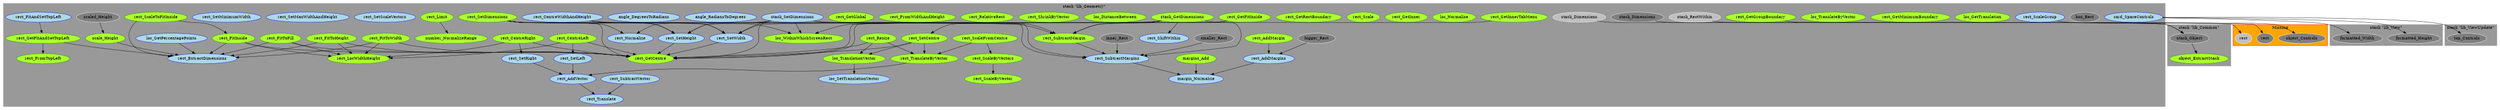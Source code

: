 digraph "dot_FromArray" {	graph [		clusterrank="true"		size="31.2500,31.2500"	];		subgraph "g" {		node [fillcolor="grey50", style="filled", color="white"];			n29 [label="stack_Object" URL="stack_Object%2Cg%2Cstack+%22lib_Common%22%2C1"];		n83 [label="object_Controls" URL="object_Controls%2Cg%2CMissing%2C1"];		n36 [label="formatted_Height" URL="formatted_Height%2Cg%2Cstack+%22lib_View%22%2C1"];		n51 [label="inner_Rect" URL="inner_Rect%2Cg%2Cstack+%22lib_Geometry%22%2C1"];		n28 [label="stack_Dimensions" URL="stack_Dimensions%2Cg%2Cstack+%22lib_Geometry%22%2C1"];		n37 [label="formatted_Width" URL="formatted_Width%2Cg%2Cstack+%22lib_View%22%2C1"];		n71 [label="box_Rect" URL="box_Rect%2Cg%2Cstack+%22lib_Geometry%22%2C1"];		n47 [label="bigger_Rect" URL="bigger_Rect%2Cg%2Cstack+%22lib_Geometry%22%2C1"];		n41 [label="scaled_Height" URL="scaled_Height%2Cg%2Cstack+%22lib_Geometry%22%2C1"];		n55 [label="rect" URL="rect%2Cg%2CMissing%2C1"];		n38 [label="top_Controls" URL="top_Controls%2Cg%2Cstack+%22lib_ViewUpdate%22%2C1"];		n4 [label="smaller_Rect" URL="smaller_Rect%2Cg%2Cstack+%22lib_Geometry%22%2C1"];	}		subgraph "f" {		node [fillcolor="GreenYellow", style="filled", color="Green4"];			n56 [label="loc_GetTranslation" URL="loc_GetTranslation%2Cf%2Cstack+%22lib_Geometry%22%2C1"];		n1 [label="rect_ScaleFromCentre" URL="rect_ScaleFromCentre%2Cf%2Cstack+%22lib_Geometry%22%2C1"];		n53 [label="rect_FromTopLeft" URL="rect_FromTopLeft%2Cf%2Cstack+%22lib_Geometry%22%2C1"];		n62 [label="rect_GetMinimumBoundary" URL="rect_GetMinimumBoundary%2Cf%2Cstack+%22lib_Geometry%22%2C1"];		n69 [label="rect_FitToWidth" URL="rect_FitToWidth%2Cf%2Cstack+%22lib_Geometry%22%2C1"];		n49 [label="rect_GetFitAndSetTopLeft" URL="rect_GetFitAndSetTopLeft%2Cf%2Cstack+%22lib_Geometry%22%2C1"];		n30 [label="loc_WithinWhichScreenRect" URL="loc_WithinWhichScreenRect%2Cf%2Cstack+%22lib_Geometry%22%2C1"];		n22 [label="loc_TranslationVector" URL="loc_TranslationVector%2Cf%2Cstack+%22lib_Geometry%22%2C1"];		n77 [label="loc_TranslateByVector" URL="loc_TranslateByVector%2Cf%2Cstack+%22lib_Geometry%22%2C1"];		n15 [label="rect_LocWidthHeight" URL="rect_LocWidthHeight%2Cf%2Cstack+%22lib_Geometry%22%2C1"];		n50 [label="margins_Add" URL="margins_Add%2Cf%2Cstack+%22lib_Geometry%22%2C1"];		n68 [label="rect_SetDimensions" URL="rect_SetDimensions%2Cf%2Cstack+%22lib_Geometry%22%2C1"];		n70 [label="stack_GetDimensions" URL="stack_GetDimensions%2Cf%2Cstack+%22lib_Geometry%22%2C1"];		n11 [label="rect_Limit" URL="rect_Limit%2Cf%2Cstack+%22lib_Geometry%22%2C1"];		n54 [label="rect_GetGroupBoundary" URL="rect_GetGroupBoundary%2Cf%2Cstack+%22lib_Geometry%22%2C1"];		n7 [label="rect_GetCentre" URL="rect_GetCentre%2Cf%2Cstack+%22lib_Geometry%22%2C1"];		n6 [label="rect_GetFitInside" URL="rect_GetFitInside%2Cf%2Cstack+%22lib_Geometry%22%2C1"];		n32 [label="scale_Height" URL="scale_Height%2Cf%2Cstack+%22lib_Geometry%22%2C1"];		n24 [label="rect_ScaleByVector" URL="rect_ScaleByVector%2Cf%2Cstack+%22lib_Geometry%22%2C1"];		n61 [label="rect_FitInside" URL="rect_FitInside%2Cf%2Cstack+%22lib_Geometry%22%2C1"];		n74 [label="loc_Normalise" URL="loc_Normalise%2Cf%2Cstack+%22lib_Geometry%22%2C1"];		n16 [label="rect_GetInner" URL="rect_GetInner%2Cf%2Cstack+%22lib_Geometry%22%2C1"];		n3 [label="rect_TranslateByVector" URL="rect_TranslateByVector%2Cf%2Cstack+%22lib_Geometry%22%2C1"];		n21 [label="rect_CentreLeft" URL="rect_CentreLeft%2Cf%2Cstack+%22lib_Geometry%22%2C1"];		n58 [label="rect_Scale" URL="rect_Scale%2Cf%2Cstack+%22lib_Geometry%22%2C1"];		n72 [label="rect_GetRectBoundary" URL="rect_GetRectBoundary%2Cf%2Cstack+%22lib_Geometry%22%2C1"];		n81 [label="rect_GetInnerTabMenu" URL="rect_GetInnerTabMenu%2Cf%2Cstack+%22lib_Geometry%22%2C1"];		n18 [label="rect_SubtractMargin" URL="rect_SubtractMargin%2Cf%2Cstack+%22lib_Geometry%22%2C1"];		n46 [label="object_ExtractStack" URL="object_ExtractStack%2Cf%2Cstack+%22lib_Common%22%2C1"];		n27 [label="rect_AddMargin" URL="rect_AddMargin%2Cf%2Cstack+%22lib_Geometry%22%2C1"];		n8 [label="rect_SetCentre" URL="rect_SetCentre%2Cf%2Cstack+%22lib_Geometry%22%2C1"];		n60 [label="rect_ScaleToFitInside" URL="rect_ScaleToFitInside%2Cf%2Cstack+%22lib_Geometry%22%2C1"];		n75 [label="rect_Resize" URL="rect_Resize%2Cf%2Cstack+%22lib_Geometry%22%2C1"];		n78 [label="loc_DistanceBetween" URL="loc_DistanceBetween%2Cf%2Cstack+%22lib_Geometry%22%2C1"];		n2 [label="rect_ScaleByVectors" URL="rect_ScaleByVectors%2Cf%2Cstack+%22lib_Geometry%22%2C1"];		n39 [label="rect_CentreRight" URL="rect_CentreRight%2Cf%2Cstack+%22lib_Geometry%22%2C1"];		n63 [label="rect_FitToFill" URL="rect_FitToFill%2Cf%2Cstack+%22lib_Geometry%22%2C1"];		n73 [label="rect_ShrinkByVector" URL="rect_ShrinkByVector%2Cf%2Cstack+%22lib_Geometry%22%2C1"];		n80 [label="rect_RelativeRect" URL="rect_RelativeRect%2Cf%2Cstack+%22lib_Geometry%22%2C1"];		n12 [label="number_NormalizeRange" URL="number_NormalizeRange%2Cf%2Cstack+%22lib_Geometry%22%2C1"];		n23 [label="rect_FitToHeight" URL="rect_FitToHeight%2Cf%2Cstack+%22lib_Geometry%22%2C1"];		n64 [label="rect_FromWidthAndHeight" URL="rect_FromWidthAndHeight%2Cf%2Cstack+%22lib_Geometry%22%2C1"];		n44 [label="rect_GetGlobal" URL="rect_GetGlobal%2Cf%2Cstack+%22lib_Geometry%22%2C1"];	}		subgraph "c" {		node [fillcolor="LightBlue", style="filled", color="Blue"];			n14 [label="margin_Normalize" URL="margin_Normalize%2Cc%2Cstack+%22lib_Geometry%22%2C1"];		n35 [label="card_SpaceControls" URL="card_SpaceControls%2Cc%2Cstack+%22lib_Geometry%22%2C1"];		n67 [label="angle_RadiansToDegrees" URL="angle_RadiansToDegrees%2Cc%2Cstack+%22lib_Geometry%22%2C1"];		n10 [label="rect_AddVector" URL="rect_AddVector%2Cc%2Cstack+%22lib_Geometry%22%2C1"];		n43 [label="angle_DegreesToRadians" URL="angle_DegreesToRadians%2Cc%2Cstack+%22lib_Geometry%22%2C1"];		n57 [label="rect_SubtractVector" URL="rect_SubtractVector%2Cc%2Cstack+%22lib_Geometry%22%2C1"];		n48 [label="rect_FitAndSetTopLeft" URL="rect_FitAndSetTopLeft%2Cc%2Cstack+%22lib_Geometry%22%2C1"];		n31 [label="rect_ShiftWithin" URL="rect_ShiftWithin%2Cc%2Cstack+%22lib_Geometry%22%2C1"];		n66 [label="rect_Normalize" URL="rect_Normalize%2Cc%2Cstack+%22lib_Geometry%22%2C1"];		n42 [label="loc_SetTranslationVector" URL="loc_SetTranslationVector%2Cc%2Cstack+%22lib_Geometry%22%2C1"];		n82 [label="rect_ScaleGroup" URL="rect_ScaleGroup%2Cc%2Cstack+%22lib_Geometry%22%2C1"];		n9 [label="rect_SetLeft" URL="rect_SetLeft%2Cc%2Cstack+%22lib_Geometry%22%2C1"];		n5 [label="rect_SubtractMargins" URL="rect_SubtractMargins%2Cc%2Cstack+%22lib_Geometry%22%2C1"];		n20 [label="rect_ExtractDimensions" URL="rect_ExtractDimensions%2Cc%2Cstack+%22lib_Geometry%22%2C1"];		n33 [label="rect_Translate" URL="rect_Translate%2Cc%2Cstack+%22lib_Geometry%22%2C1"];		n65 [label="rect_CentreWidthAndHeight" URL="rect_CentreWidthAndHeight%2Cc%2Cstack+%22lib_Geometry%22%2C1"];		n17 [label="rect_SetScaleVectors" URL="rect_SetScaleVectors%2Cc%2Cstack+%22lib_Geometry%22%2C1"];		n52 [label="rect_SetMaxWidthAndHeight" URL="rect_SetMaxWidthAndHeight%2Cc%2Cstack+%22lib_Geometry%22%2C1"];		n40 [label="rect_SetRight" URL="rect_SetRight%2Cc%2Cstack+%22lib_Geometry%22%2C1"];		n59 [label="rect_SetWidth" URL="rect_SetWidth%2Cc%2Cstack+%22lib_Geometry%22%2C1"];		n19 [label="loc_GetPercentagePoints" URL="loc_GetPercentagePoints%2Cc%2Cstack+%22lib_Geometry%22%2C1"];		n45 [label="rect_SetHeight" URL="rect_SetHeight%2Cc%2Cstack+%22lib_Geometry%22%2C1"];		n34 [label="rect_SetMinimumWidth" URL="rect_SetMinimumWidth%2Cc%2Cstack+%22lib_Geometry%22%2C1"];		n76 [label="stack_SetDimensions" URL="stack_SetDimensions%2Cc%2Cstack+%22lib_Geometry%22%2C1"];		n13 [label="rect_AddMargins" URL="rect_AddMargins%2Cc%2Cstack+%22lib_Geometry%22%2C1"];	}		subgraph "s" {		node [fillcolor="grey", style="filled", color="white"];			n25 [label="stack_RectWithin" URL="stack_RectWithin%2Cs%2Cstack+%22lib_Geometry%22%2C1"];		n26 [label="rect" URL="rect%2Cs%2CMissing%2C1"];		n79 [label="stack_Dimensions" URL="stack_Dimensions%2Cs%2Cstack+%22lib_Geometry%22%2C1"];	}		subgraph cluster1 {			label="Missing";			style=filled;			color=red;			fillcolor=orange;					n83; n55; n26	}	subgraph cluster2 {			label="stack \"lib_Common\"";			style=filled;			color=grey60;			fillcolor=grey60;					n29; n46	}	subgraph cluster3 {			label="stack \"lib_Geometry\"";			style=filled;			color=grey60;			fillcolor=grey60;					n14; n56; n1; n35; n53; n62; n69; n49; n30; n22; n67; n77; n10; n43; n15; n57; n50; n68; n70; n48; n51; n28; n31; n25; n66; n11; n42; n54; n82; n7; n71; n47; n6; n9; n32; n24; n61; n74; n16; n3; n41; n21; n58; n72; n81; n18; n5; n20; n27; n33; n8; n60; n65; n75; n78; n17; n2; n52; n40; n59; n39; n63; n73; n80; n12; n19; n45; n23; n4; n34; n64; n76; n79; n13; n44	}	subgraph cluster4 {			label="stack \"lib_View\"";			style=filled;			color=grey60;			fillcolor=grey60;					n36; n37	}	subgraph cluster5 {			label="stack \"lib_ViewUpdate\"";			style=filled;			color=grey60;			fillcolor=grey60;					n38	}		n1 -> n2;	n1 -> n3;	n35 -> n36;	n35 -> n37;	n35 -> n38;	n69 -> n20;	n69 -> n7;	n69 -> n15;	n49 -> n20;	n49 -> n53;	n29 -> n46;	n22 -> n42;	n10 -> n33;	n57 -> n33;	n50 -> n14;	n70 -> n30;	n70 -> n7;	n70 -> n45;	n70 -> n59;	n70 -> n31;	n70 -> n18;	n70 -> n5;	n68 -> n30;	n68 -> n7;	n68 -> n66;	n68 -> n45;	n68 -> n59;	n68 -> n18;	n48 -> n49;	n51 -> n5;	n28 -> n29;	n25 -> n26;	n11 -> n12;	n54 -> n55;	n82 -> n83;	n47 -> n13;	n6 -> n7;	n6 -> n8;	n9 -> n10;	n32 -> n20;	n61 -> n20;	n61 -> n7;	n61 -> n15;	n41 -> n32;	n3 -> n10;	n21 -> n7;	n21 -> n15;	n21 -> n9;	n81 -> n18;	n18 -> n5;	n5 -> n14;	n27 -> n13;	n8 -> n22;	n8 -> n7;	n8 -> n3;	n65 -> n45;	n65 -> n59;	n65 -> n5;	n60 -> n20;	n60 -> n61;	n75 -> n22;	n75 -> n7;	n75 -> n3;	n2 -> n24;	n59 -> n7;	n63 -> n20;	n63 -> n7;	n63 -> n15;	n39 -> n7;	n39 -> n15;	n39 -> n40;	n40 -> n10;	n19 -> n20;	n45 -> n7;	n23 -> n20;	n23 -> n7;	n23 -> n15;	n4 -> n5;	n76 -> n30;	n76 -> n7;	n76 -> n66;	n76 -> n45;	n76 -> n59;	n76 -> n18;	n76 -> n5;	n79 -> n29;	n13 -> n14;}